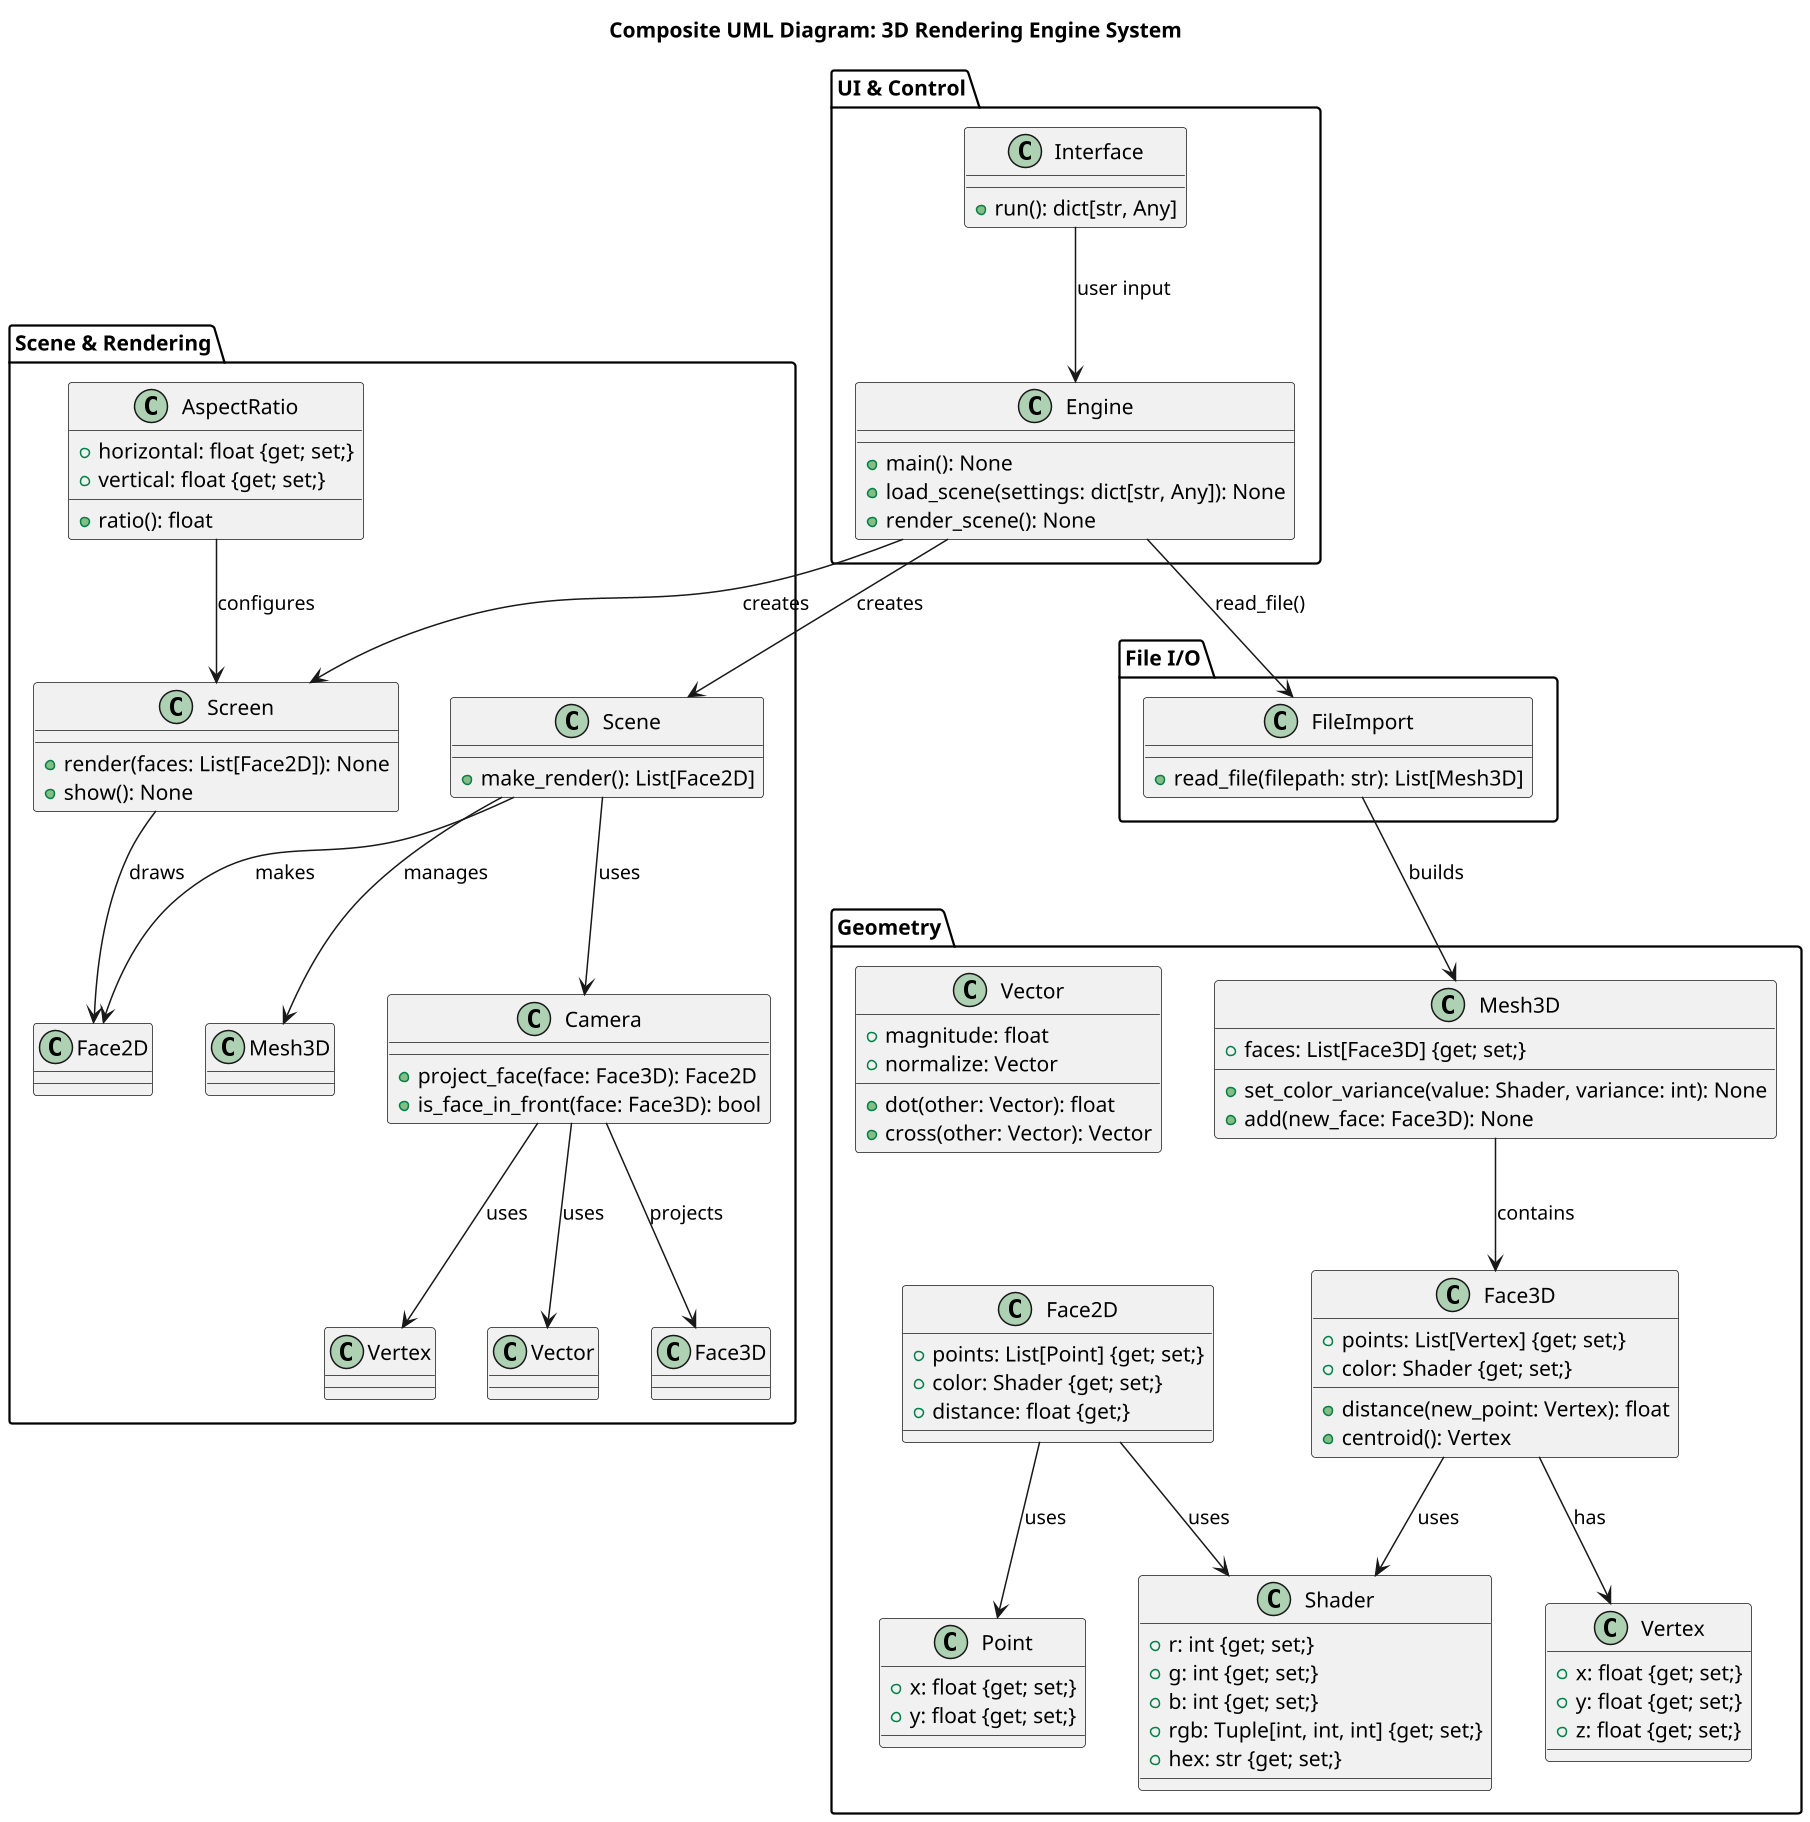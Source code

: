 @startuml EngineSystemOverview
scale 1.5
title "Composite UML Diagram: 3D Rendering Engine System"

package "UI & Control" {
  class Interface {
    + run(): dict[str, Any]
  }

  class Engine {
    + main(): None
    + load_scene(settings: dict[str, Any]): None
    + render_scene(): None
  }

  Interface --> Engine : user input
}

package "File I/O" {
  class FileImport {
    + read_file(filepath: str): List[Mesh3D]
  }

  Engine --> FileImport : read_file()
}

package "Scene & Rendering" {
  class Scene {
    + make_render(): List[Face2D]
  }

  class Screen {
    + render(faces: List[Face2D]): None
    + show(): None
  }

  class Camera {
    + project_face(face: Face3D): Face2D
    + is_face_in_front(face: Face3D): bool
  }

  class AspectRatio {
    + horizontal: float {get; set;}
    + vertical: float {get; set;}
    + ratio(): float
  }

  Engine --> Scene : creates
  Engine --> Screen : creates
  Scene --> Camera : uses
  Scene --> Mesh3D : manages
  Scene --> Face2D : makes
  Camera --> Face3D : projects
  Camera --> Vertex : uses
  Camera --> Vector : uses
  Screen --> Face2D : draws
  AspectRatio --> Screen : configures
}

package "Geometry" {
  class Mesh3D {
    + faces: List[Face3D] {get; set;}
    + set_color_variance(value: Shader, variance: int): None
    + add(new_face: Face3D): None
  }

  class Face3D {
    + points: List[Vertex] {get; set;}
    + color: Shader {get; set;}
    + distance(new_point: Vertex): float
    + centroid(): Vertex
  }

  class Face2D {
    + points: List[Point] {get; set;}
    + color: Shader {get; set;}
    + distance: float {get;}
  }

  class Vertex {
    + x: float {get; set;}
    + y: float {get; set;}
    + z: float {get; set;}
  }

  class Vector {
    + magnitude: float
    + normalize: Vector
    + dot(other: Vector): float
    + cross(other: Vector): Vector
  }

  class Point {
    + x: float {get; set;}
    + y: float {get; set;}
  }

  class Shader {
    + r: int {get; set;}
    + g: int {get; set;}
    + b: int {get; set;}
    + rgb: Tuple[int, int, int] {get; set;}
    + hex: str {get; set;}
  }

  FileImport --> Mesh3D : builds
  Mesh3D --> Face3D : contains
  Face3D --> Vertex : has
  Face3D --> Shader : uses
  Face2D --> Point : uses
  Face2D --> Shader : uses
}
@enduml
